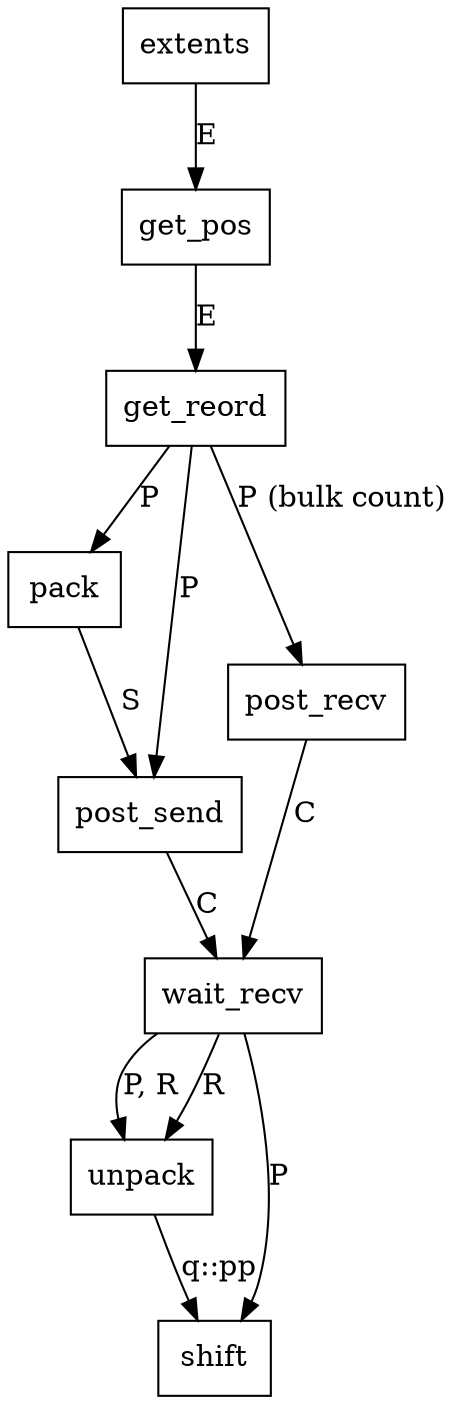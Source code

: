 digraph {
	{
		node [shape=box]
		extents->get_pos->get_reord [label="E"];
		get_reord->pack [label="P"];
		get_reord->post_recv [label="P (bulk count)"];
		pack->post_send [label="S"];
		get_reord->post_send [label="P"];
		post_send->wait_recv [label="C"];
		post_recv->wait_recv [label="C"];
		wait_recv->unpack [label="R"];
		wait_recv->unpack [label="P, R"];
		unpack->shift [label="q::pp"];
		wait_recv->shift [label="P"];
	}
}